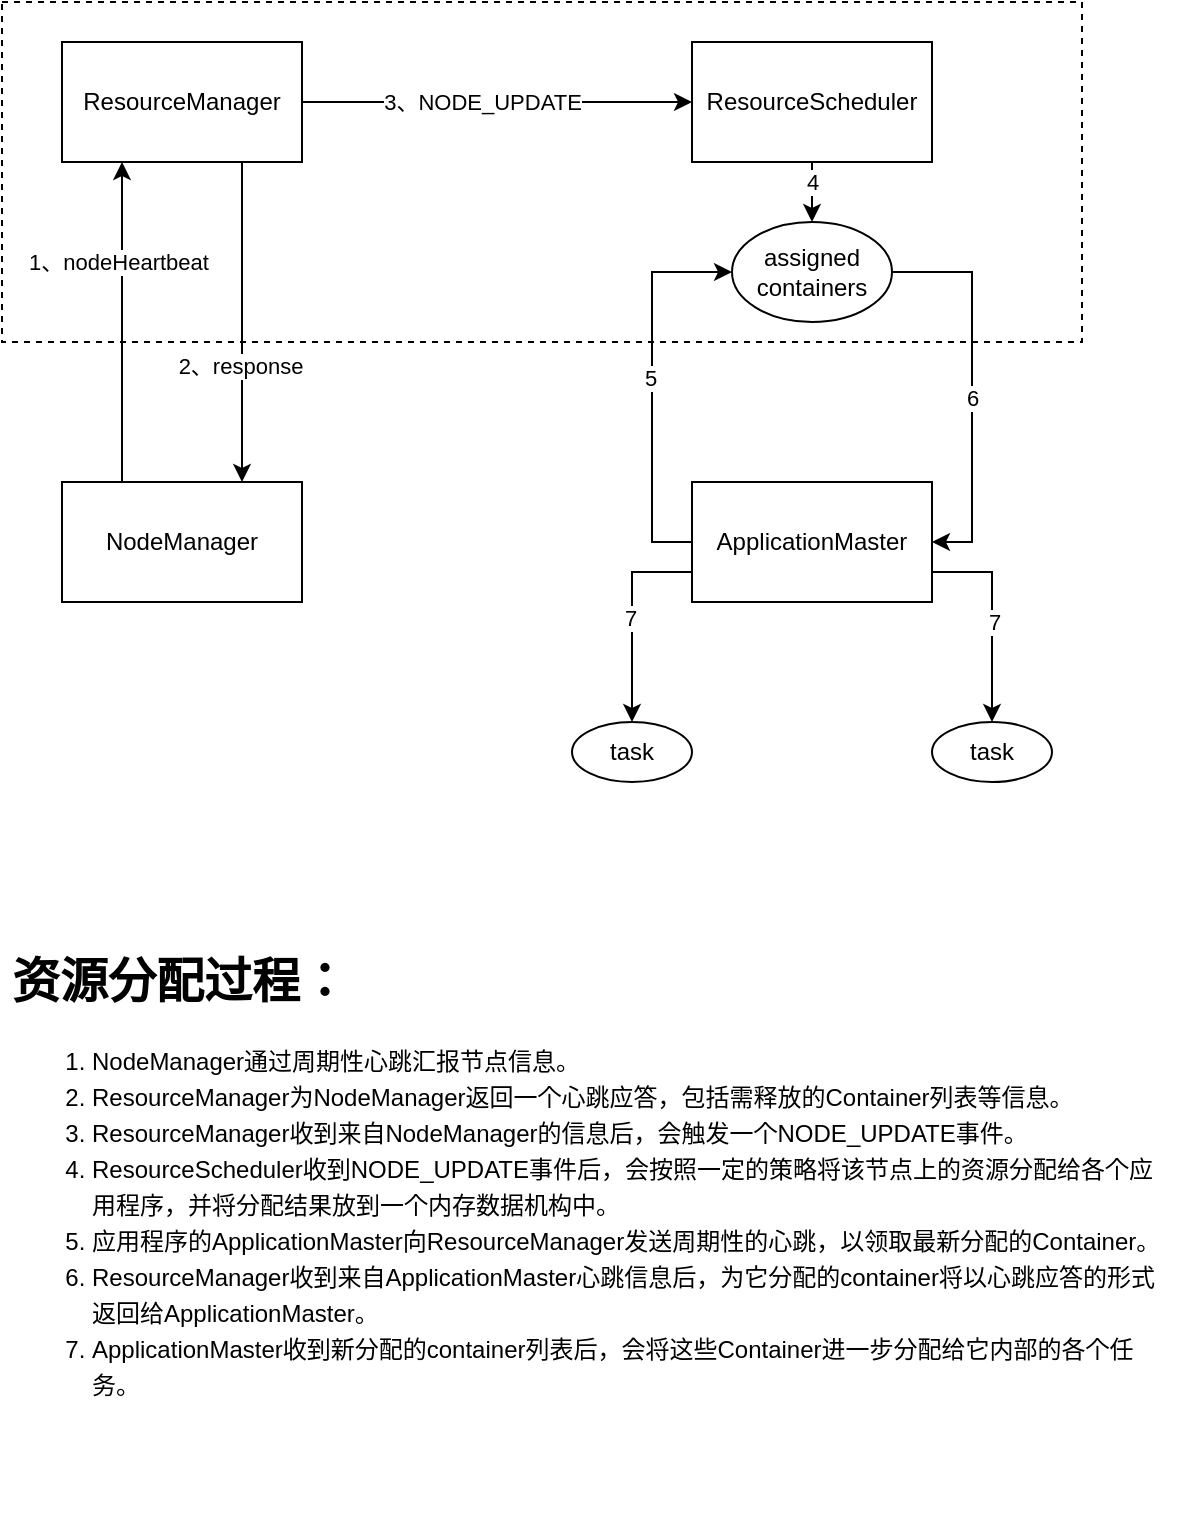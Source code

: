 <mxfile version="13.8.6" type="github">
  <diagram id="uGIMeMpw-9VLsF-z0U4R" name="第 1 页">
    <mxGraphModel dx="1038" dy="548" grid="1" gridSize="10" guides="1" tooltips="1" connect="1" arrows="1" fold="1" page="1" pageScale="1" pageWidth="850" pageHeight="1100" math="0" shadow="0">
      <root>
        <mxCell id="0" />
        <mxCell id="1" parent="0" />
        <mxCell id="rZYdidd9kY2T4Dan_anY-28" value="" style="rounded=0;whiteSpace=wrap;html=1;dashed=1;" vertex="1" parent="1">
          <mxGeometry x="140" y="40" width="540" height="170" as="geometry" />
        </mxCell>
        <mxCell id="rZYdidd9kY2T4Dan_anY-5" style="edgeStyle=orthogonalEdgeStyle;rounded=0;orthogonalLoop=1;jettySize=auto;html=1;" edge="1" parent="1" source="rZYdidd9kY2T4Dan_anY-1" target="rZYdidd9kY2T4Dan_anY-4">
          <mxGeometry relative="1" as="geometry" />
        </mxCell>
        <mxCell id="rZYdidd9kY2T4Dan_anY-6" value="3、NODE_UPDATE" style="edgeLabel;html=1;align=center;verticalAlign=middle;resizable=0;points=[];" vertex="1" connectable="0" parent="rZYdidd9kY2T4Dan_anY-5">
          <mxGeometry x="-0.19" y="2" relative="1" as="geometry">
            <mxPoint x="11" y="2" as="offset" />
          </mxGeometry>
        </mxCell>
        <mxCell id="rZYdidd9kY2T4Dan_anY-11" style="edgeStyle=orthogonalEdgeStyle;rounded=0;orthogonalLoop=1;jettySize=auto;html=1;exitX=0.75;exitY=1;exitDx=0;exitDy=0;entryX=0.75;entryY=0;entryDx=0;entryDy=0;" edge="1" parent="1" source="rZYdidd9kY2T4Dan_anY-1" target="rZYdidd9kY2T4Dan_anY-2">
          <mxGeometry relative="1" as="geometry" />
        </mxCell>
        <mxCell id="rZYdidd9kY2T4Dan_anY-12" value="2、response" style="edgeLabel;html=1;align=center;verticalAlign=middle;resizable=0;points=[];" vertex="1" connectable="0" parent="rZYdidd9kY2T4Dan_anY-11">
          <mxGeometry x="0.275" y="-1" relative="1" as="geometry">
            <mxPoint as="offset" />
          </mxGeometry>
        </mxCell>
        <mxCell id="rZYdidd9kY2T4Dan_anY-1" value="ResourceManager" style="rounded=0;whiteSpace=wrap;html=1;" vertex="1" parent="1">
          <mxGeometry x="170" y="60" width="120" height="60" as="geometry" />
        </mxCell>
        <mxCell id="rZYdidd9kY2T4Dan_anY-9" style="edgeStyle=orthogonalEdgeStyle;rounded=0;orthogonalLoop=1;jettySize=auto;html=1;exitX=0.25;exitY=0;exitDx=0;exitDy=0;entryX=0.25;entryY=1;entryDx=0;entryDy=0;" edge="1" parent="1" source="rZYdidd9kY2T4Dan_anY-2" target="rZYdidd9kY2T4Dan_anY-1">
          <mxGeometry relative="1" as="geometry" />
        </mxCell>
        <mxCell id="rZYdidd9kY2T4Dan_anY-10" value="1、nodeHeartbeat" style="edgeLabel;html=1;align=center;verticalAlign=middle;resizable=0;points=[];" vertex="1" connectable="0" parent="rZYdidd9kY2T4Dan_anY-9">
          <mxGeometry x="-0.163" y="2" relative="1" as="geometry">
            <mxPoint y="-43" as="offset" />
          </mxGeometry>
        </mxCell>
        <mxCell id="rZYdidd9kY2T4Dan_anY-2" value="NodeManager" style="rounded=0;whiteSpace=wrap;html=1;" vertex="1" parent="1">
          <mxGeometry x="170" y="280" width="120" height="60" as="geometry" />
        </mxCell>
        <mxCell id="rZYdidd9kY2T4Dan_anY-15" style="edgeStyle=orthogonalEdgeStyle;rounded=0;orthogonalLoop=1;jettySize=auto;html=1;entryX=0;entryY=0.5;entryDx=0;entryDy=0;" edge="1" parent="1" source="rZYdidd9kY2T4Dan_anY-3" target="rZYdidd9kY2T4Dan_anY-7">
          <mxGeometry relative="1" as="geometry">
            <Array as="points">
              <mxPoint x="465" y="310" />
              <mxPoint x="465" y="175" />
            </Array>
          </mxGeometry>
        </mxCell>
        <mxCell id="rZYdidd9kY2T4Dan_anY-17" value="5" style="edgeLabel;html=1;align=center;verticalAlign=middle;resizable=0;points=[];" vertex="1" connectable="0" parent="rZYdidd9kY2T4Dan_anY-15">
          <mxGeometry x="0.046" y="1" relative="1" as="geometry">
            <mxPoint as="offset" />
          </mxGeometry>
        </mxCell>
        <mxCell id="rZYdidd9kY2T4Dan_anY-24" style="edgeStyle=orthogonalEdgeStyle;rounded=0;orthogonalLoop=1;jettySize=auto;html=1;exitX=1;exitY=0.75;exitDx=0;exitDy=0;" edge="1" parent="1" source="rZYdidd9kY2T4Dan_anY-3" target="rZYdidd9kY2T4Dan_anY-21">
          <mxGeometry relative="1" as="geometry" />
        </mxCell>
        <mxCell id="rZYdidd9kY2T4Dan_anY-27" value="7" style="edgeLabel;html=1;align=center;verticalAlign=middle;resizable=0;points=[];" vertex="1" connectable="0" parent="rZYdidd9kY2T4Dan_anY-24">
          <mxGeometry x="0.045" y="1" relative="1" as="geometry">
            <mxPoint as="offset" />
          </mxGeometry>
        </mxCell>
        <mxCell id="rZYdidd9kY2T4Dan_anY-25" style="edgeStyle=orthogonalEdgeStyle;rounded=0;orthogonalLoop=1;jettySize=auto;html=1;exitX=0;exitY=0.75;exitDx=0;exitDy=0;entryX=0.5;entryY=0;entryDx=0;entryDy=0;" edge="1" parent="1" source="rZYdidd9kY2T4Dan_anY-3" target="rZYdidd9kY2T4Dan_anY-20">
          <mxGeometry relative="1" as="geometry" />
        </mxCell>
        <mxCell id="rZYdidd9kY2T4Dan_anY-26" value="7" style="edgeLabel;html=1;align=center;verticalAlign=middle;resizable=0;points=[];" vertex="1" connectable="0" parent="rZYdidd9kY2T4Dan_anY-25">
          <mxGeometry y="-1" relative="1" as="geometry">
            <mxPoint as="offset" />
          </mxGeometry>
        </mxCell>
        <mxCell id="rZYdidd9kY2T4Dan_anY-3" value="ApplicationMaster" style="rounded=0;whiteSpace=wrap;html=1;" vertex="1" parent="1">
          <mxGeometry x="485" y="280" width="120" height="60" as="geometry" />
        </mxCell>
        <mxCell id="rZYdidd9kY2T4Dan_anY-13" style="edgeStyle=orthogonalEdgeStyle;rounded=0;orthogonalLoop=1;jettySize=auto;html=1;entryX=0.5;entryY=0;entryDx=0;entryDy=0;" edge="1" parent="1" source="rZYdidd9kY2T4Dan_anY-4" target="rZYdidd9kY2T4Dan_anY-7">
          <mxGeometry relative="1" as="geometry" />
        </mxCell>
        <mxCell id="rZYdidd9kY2T4Dan_anY-18" value="4" style="edgeLabel;html=1;align=center;verticalAlign=middle;resizable=0;points=[];" vertex="1" connectable="0" parent="rZYdidd9kY2T4Dan_anY-13">
          <mxGeometry x="0.2" y="-5" relative="1" as="geometry">
            <mxPoint x="5" as="offset" />
          </mxGeometry>
        </mxCell>
        <mxCell id="rZYdidd9kY2T4Dan_anY-4" value="ResourceScheduler" style="rounded=0;whiteSpace=wrap;html=1;" vertex="1" parent="1">
          <mxGeometry x="485" y="60" width="120" height="60" as="geometry" />
        </mxCell>
        <mxCell id="rZYdidd9kY2T4Dan_anY-16" style="edgeStyle=orthogonalEdgeStyle;rounded=0;orthogonalLoop=1;jettySize=auto;html=1;entryX=1;entryY=0.5;entryDx=0;entryDy=0;" edge="1" parent="1" source="rZYdidd9kY2T4Dan_anY-7" target="rZYdidd9kY2T4Dan_anY-3">
          <mxGeometry relative="1" as="geometry">
            <Array as="points">
              <mxPoint x="625" y="175" />
              <mxPoint x="625" y="310" />
            </Array>
          </mxGeometry>
        </mxCell>
        <mxCell id="rZYdidd9kY2T4Dan_anY-19" value="6" style="edgeLabel;html=1;align=center;verticalAlign=middle;resizable=0;points=[];" vertex="1" connectable="0" parent="rZYdidd9kY2T4Dan_anY-16">
          <mxGeometry x="0.05" relative="1" as="geometry">
            <mxPoint as="offset" />
          </mxGeometry>
        </mxCell>
        <mxCell id="rZYdidd9kY2T4Dan_anY-7" value="assigned &lt;br&gt;containers" style="ellipse;whiteSpace=wrap;html=1;" vertex="1" parent="1">
          <mxGeometry x="505" y="150" width="80" height="50" as="geometry" />
        </mxCell>
        <mxCell id="rZYdidd9kY2T4Dan_anY-20" value="task" style="ellipse;whiteSpace=wrap;html=1;" vertex="1" parent="1">
          <mxGeometry x="425" y="400" width="60" height="30" as="geometry" />
        </mxCell>
        <mxCell id="rZYdidd9kY2T4Dan_anY-21" value="task" style="ellipse;whiteSpace=wrap;html=1;" vertex="1" parent="1">
          <mxGeometry x="605" y="400" width="60" height="30" as="geometry" />
        </mxCell>
        <mxCell id="rZYdidd9kY2T4Dan_anY-29" value="&lt;h1&gt;资源分配过程：&lt;/h1&gt;&lt;p&gt;&lt;/p&gt;&lt;ol style=&quot;line-height: 150%&quot;&gt;&lt;li&gt;NodeManager通过周期性心跳汇报节点信息。&lt;br&gt;&lt;/li&gt;&lt;li&gt;ResourceManager为NodeManager返回一个心跳应答，包括需释放的Container列表等信息。&lt;br&gt;&lt;/li&gt;&lt;li&gt;ResourceManager收到来自NodeManager的信息后，会触发一个NODE_UPDATE事件。&lt;br&gt;&lt;/li&gt;&lt;li&gt;ResourceScheduler收到NODE_UPDATE事件后，会按照一定的策略将该节点上的资源分配给各个应用程序，并将分配结果放到一个内存数据机构中。&lt;br&gt;&lt;/li&gt;&lt;li&gt;应用程序的ApplicationMaster向ResourceManager发送周期性的心跳，以领取最新分配的Container。&lt;br&gt;&lt;/li&gt;&lt;li&gt;ResourceManager收到来自ApplicationMaster心跳信息后，为它分配的container将以心跳应答的形式返回给ApplicationMaster。&lt;br&gt;&lt;/li&gt;&lt;li&gt;ApplicationMaster收到新分配的container列表后，会将这些Container进一步分配给它内部的各个任务。&lt;br&gt;&lt;/li&gt;&lt;/ol&gt;&lt;p&gt;&lt;/p&gt;" style="text;html=1;strokeColor=none;fillColor=none;spacing=5;spacingTop=-20;whiteSpace=wrap;overflow=hidden;rounded=0;dashed=1;" vertex="1" parent="1">
          <mxGeometry x="140" y="510" width="590" height="290" as="geometry" />
        </mxCell>
      </root>
    </mxGraphModel>
  </diagram>
</mxfile>
